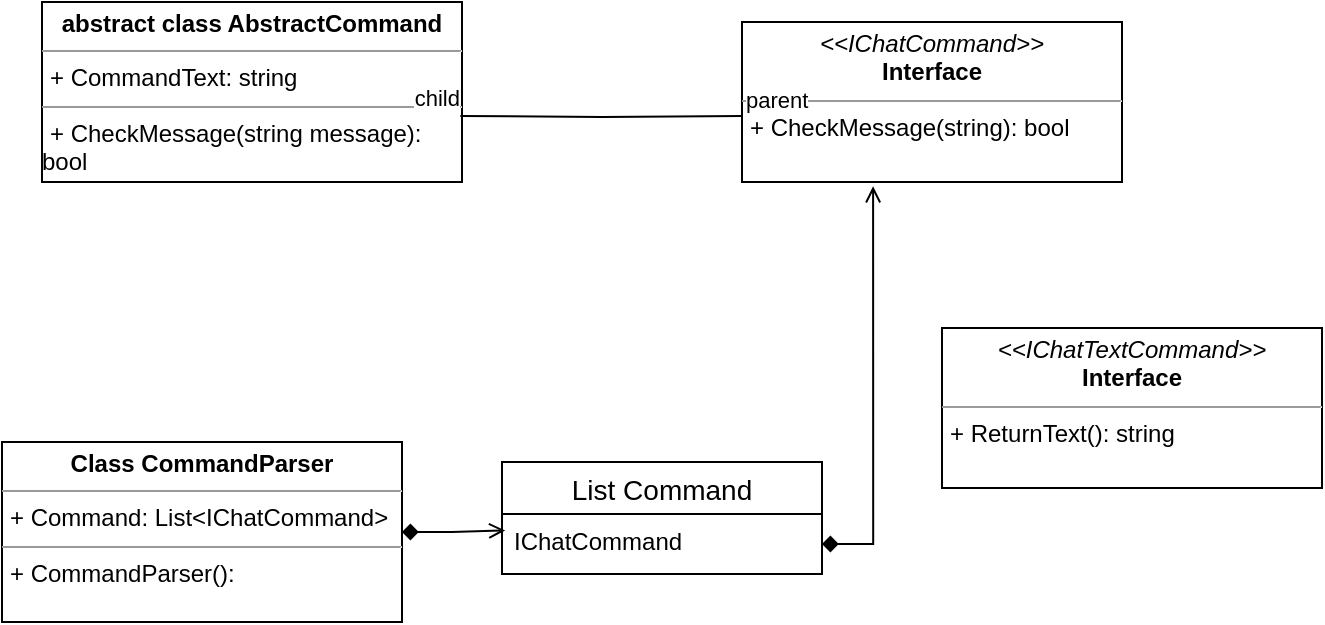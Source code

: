 <mxfile version="20.0.1" type="github">
  <diagram id="SWGMLrm-cwwGKlHGoSp1" name="Page-1">
    <mxGraphModel dx="1038" dy="571" grid="1" gridSize="10" guides="1" tooltips="1" connect="1" arrows="1" fold="1" page="1" pageScale="1" pageWidth="827" pageHeight="1169" math="0" shadow="0">
      <root>
        <mxCell id="0" />
        <mxCell id="1" parent="0" />
        <mxCell id="OBhc8F2hurji-iFaECeH-1" value="&lt;p style=&quot;margin:0px;margin-top:4px;text-align:center;&quot;&gt;&lt;i&gt;&amp;lt;&amp;lt;IChatTextCommand&amp;gt;&amp;gt;&lt;/i&gt;&lt;br&gt;&lt;b&gt;Interface&lt;/b&gt;&lt;/p&gt;&lt;hr size=&quot;1&quot;&gt;&lt;p style=&quot;margin:0px;margin-left:4px;&quot;&gt;+ ReturnText(): string&lt;br&gt;&lt;/p&gt;" style="verticalAlign=top;align=left;overflow=fill;fontSize=12;fontFamily=Helvetica;html=1;" vertex="1" parent="1">
          <mxGeometry x="610" y="393" width="190" height="80" as="geometry" />
        </mxCell>
        <mxCell id="OBhc8F2hurji-iFaECeH-2" value="&lt;p style=&quot;margin:0px;margin-top:4px;text-align:center;&quot;&gt;&lt;i&gt;&amp;lt;&amp;lt;IChatCommand&amp;gt;&amp;gt;&lt;/i&gt;&lt;br&gt;&lt;b&gt;Interface&lt;/b&gt;&lt;/p&gt;&lt;hr size=&quot;1&quot;&gt;&lt;p style=&quot;margin:0px;margin-left:4px;&quot;&gt;+ CheckMessage(string): bool&lt;br&gt;&lt;/p&gt;" style="verticalAlign=top;align=left;overflow=fill;fontSize=12;fontFamily=Helvetica;html=1;" vertex="1" parent="1">
          <mxGeometry x="510" y="240" width="190" height="80" as="geometry" />
        </mxCell>
        <mxCell id="OBhc8F2hurji-iFaECeH-3" value="&lt;p style=&quot;margin:0px;margin-top:4px;text-align:center;&quot;&gt;&lt;b&gt;abstract class AbstractCommand&lt;/b&gt;&lt;br&gt;&lt;/p&gt;&lt;hr size=&quot;1&quot;&gt;&lt;p style=&quot;margin:0px;margin-left:4px;&quot;&gt;+ CommandText: string&lt;/p&gt;&lt;hr size=&quot;1&quot;&gt;&lt;p style=&quot;margin:0px;margin-left:4px;&quot;&gt;+ CheckMessage(string message):&amp;nbsp;&lt;/p&gt;bool" style="verticalAlign=top;align=left;overflow=fill;fontSize=12;fontFamily=Helvetica;html=1;" vertex="1" parent="1">
          <mxGeometry x="160" y="230" width="210" height="90" as="geometry" />
        </mxCell>
        <mxCell id="OBhc8F2hurji-iFaECeH-4" value="" style="endArrow=none;html=1;edgeStyle=orthogonalEdgeStyle;rounded=0;entryX=0.996;entryY=0.633;entryDx=0;entryDy=0;entryPerimeter=0;" edge="1" parent="1" target="OBhc8F2hurji-iFaECeH-3">
          <mxGeometry relative="1" as="geometry">
            <mxPoint x="510" y="287" as="sourcePoint" />
            <mxPoint x="510" y="260" as="targetPoint" />
          </mxGeometry>
        </mxCell>
        <mxCell id="OBhc8F2hurji-iFaECeH-5" value="parent" style="edgeLabel;resizable=0;html=1;align=left;verticalAlign=bottom;" connectable="0" vertex="1" parent="OBhc8F2hurji-iFaECeH-4">
          <mxGeometry x="-1" relative="1" as="geometry" />
        </mxCell>
        <mxCell id="OBhc8F2hurji-iFaECeH-6" value="child" style="edgeLabel;resizable=0;html=1;align=right;verticalAlign=bottom;" connectable="0" vertex="1" parent="OBhc8F2hurji-iFaECeH-4">
          <mxGeometry x="1" relative="1" as="geometry" />
        </mxCell>
        <mxCell id="OBhc8F2hurji-iFaECeH-29" style="edgeStyle=orthogonalEdgeStyle;rounded=0;orthogonalLoop=1;jettySize=auto;html=1;entryX=0.01;entryY=0.273;entryDx=0;entryDy=0;entryPerimeter=0;shadow=0;startArrow=diamond;startFill=1;endArrow=open;endFill=0;" edge="1" parent="1" source="OBhc8F2hurji-iFaECeH-9" target="OBhc8F2hurji-iFaECeH-24">
          <mxGeometry relative="1" as="geometry" />
        </mxCell>
        <mxCell id="OBhc8F2hurji-iFaECeH-9" value="&lt;p style=&quot;margin:0px;margin-top:4px;text-align:center;&quot;&gt;&lt;b&gt;Class&amp;nbsp;&lt;/b&gt;&lt;b style=&quot;background-color: initial;&quot;&gt;CommandParser&lt;/b&gt;&lt;/p&gt;&lt;hr size=&quot;1&quot;&gt;&lt;p style=&quot;margin:0px;margin-left:4px;&quot;&gt;+ Command: List&amp;lt;IChatCommand&amp;gt;&lt;/p&gt;&lt;hr size=&quot;1&quot;&gt;&lt;p style=&quot;margin:0px;margin-left:4px;&quot;&gt;+ CommandParser():&amp;nbsp;&lt;/p&gt;" style="verticalAlign=top;align=left;overflow=fill;fontSize=12;fontFamily=Helvetica;html=1;" vertex="1" parent="1">
          <mxGeometry x="140" y="450" width="200" height="90" as="geometry" />
        </mxCell>
        <mxCell id="OBhc8F2hurji-iFaECeH-10" value="List Command" style="swimlane;fontStyle=0;childLayout=stackLayout;horizontal=1;startSize=26;horizontalStack=0;resizeParent=1;resizeParentMax=0;resizeLast=0;collapsible=1;marginBottom=0;align=center;fontSize=14;" vertex="1" parent="1">
          <mxGeometry x="390" y="460" width="160" height="56" as="geometry">
            <mxRectangle x="460" y="440" width="120" height="26" as="alternateBounds" />
          </mxGeometry>
        </mxCell>
        <mxCell id="OBhc8F2hurji-iFaECeH-24" value="IChatCommand" style="text;strokeColor=none;fillColor=none;spacingLeft=4;spacingRight=4;overflow=hidden;rotatable=0;points=[[0,0.5],[1,0.5]];portConstraint=eastwest;fontSize=12;" vertex="1" parent="OBhc8F2hurji-iFaECeH-10">
          <mxGeometry y="26" width="160" height="30" as="geometry" />
        </mxCell>
        <mxCell id="OBhc8F2hurji-iFaECeH-28" style="edgeStyle=orthogonalEdgeStyle;rounded=0;orthogonalLoop=1;jettySize=auto;html=1;entryX=0.345;entryY=1.027;entryDx=0;entryDy=0;entryPerimeter=0;endArrow=open;endFill=0;shadow=0;startArrow=diamond;startFill=1;" edge="1" parent="1" source="OBhc8F2hurji-iFaECeH-24" target="OBhc8F2hurji-iFaECeH-2">
          <mxGeometry relative="1" as="geometry" />
        </mxCell>
      </root>
    </mxGraphModel>
  </diagram>
</mxfile>
